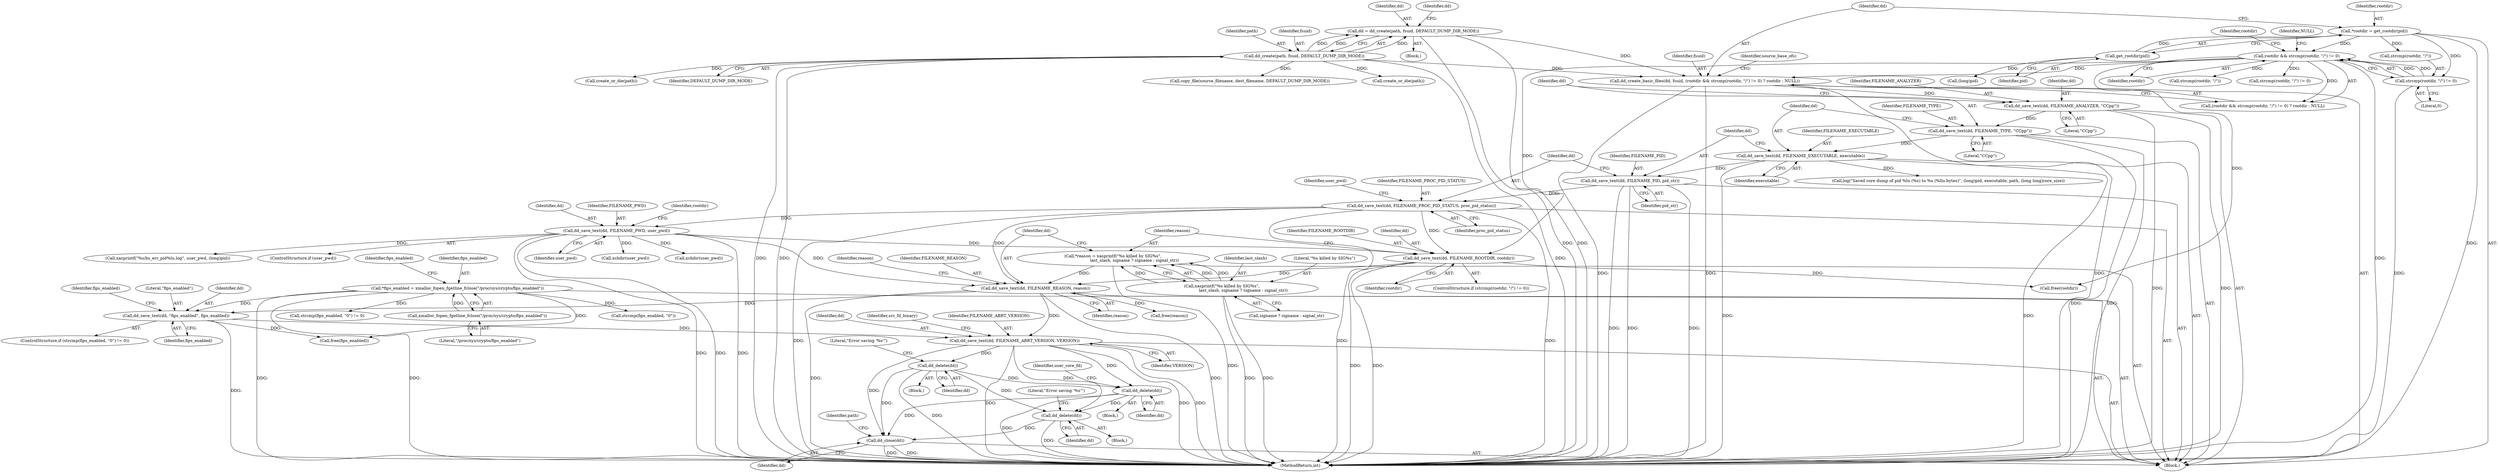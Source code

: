 digraph "0_abrt_80408e9e24a1c10f85fd969e1853e0f192157f92_0@API" {
"1000916" [label="(Call,dd_delete(dd))"];
"1000843" [label="(Call,dd_save_text(dd, FILENAME_ABRT_VERSION, VERSION))"];
"1000837" [label="(Call,dd_save_text(dd, \"fips_enabled\", fips_enabled))"];
"1000803" [label="(Call,dd_save_text(dd, FILENAME_REASON, reason))"];
"1000789" [label="(Call,dd_save_text(dd, FILENAME_ROOTDIR, rootdir))"];
"1000776" [label="(Call,dd_save_text(dd, FILENAME_PWD, user_pwd))"];
"1000770" [label="(Call,dd_save_text(dd, FILENAME_PROC_PID_STATUS, proc_pid_status))"];
"1000766" [label="(Call,dd_save_text(dd, FILENAME_PID, pid_str))"];
"1000762" [label="(Call,dd_save_text(dd, FILENAME_EXECUTABLE, executable))"];
"1000758" [label="(Call,dd_save_text(dd, FILENAME_TYPE, \"CCpp\"))"];
"1000754" [label="(Call,dd_save_text(dd, FILENAME_ANALYZER, \"CCpp\"))"];
"1000629" [label="(Call,dd_create_basic_files(dd, fsuid, (rootdir && strcmp(rootdir, \"/\") != 0) ? rootdir : NULL))"];
"1000615" [label="(Call,dd = dd_create(path, fsuid, DEFAULT_DUMP_DIR_MODE))"];
"1000617" [label="(Call,dd_create(path, fsuid, DEFAULT_DUMP_DIR_MODE))"];
"1000633" [label="(Call,rootdir && strcmp(rootdir, \"/\") != 0)"];
"1000625" [label="(Call,*rootdir = get_rootdir(pid))"];
"1000627" [label="(Call,get_rootdir(pid))"];
"1000635" [label="(Call,strcmp(rootdir, \"/\") != 0)"];
"1000794" [label="(Call,*reason = xasprintf(\"%s killed by SIG%s\",\n                                 last_slash, signame ? signame : signal_str))"];
"1000796" [label="(Call,xasprintf(\"%s killed by SIG%s\",\n                                 last_slash, signame ? signame : signal_str))"];
"1000824" [label="(Call,*fips_enabled = xmalloc_fopen_fgetline_fclose(\"/proc/sys/crypto/fips_enabled\"))"];
"1000826" [label="(Call,xmalloc_fopen_fgetline_fclose(\"/proc/sys/crypto/fips_enabled\"))"];
"1000879" [label="(Call,dd_delete(dd))"];
"1001026" [label="(Call,dd_delete(dd))"];
"1001033" [label="(Call,dd_close(dd))"];
"1000618" [label="(Identifier,path)"];
"1000622" [label="(Identifier,dd)"];
"1000879" [label="(Call,dd_delete(dd))"];
"1001033" [label="(Call,dd_close(dd))"];
"1000923" [label="(Call,xchdir(user_pwd))"];
"1000882" [label="(Literal,\"Error saving '%s'\")"];
"1000796" [label="(Call,xasprintf(\"%s killed by SIG%s\",\n                                 last_slash, signame ? signame : signal_str))"];
"1000953" [label="(Call,xchdir(user_pwd))"];
"1000825" [label="(Identifier,fips_enabled)"];
"1000803" [label="(Call,dd_save_text(dd, FILENAME_REASON, reason))"];
"1000634" [label="(Identifier,rootdir)"];
"1000792" [label="(Identifier,rootdir)"];
"1000759" [label="(Identifier,dd)"];
"1001037" [label="(Identifier,path)"];
"1001026" [label="(Call,dd_delete(dd))"];
"1000829" [label="(Identifier,fips_enabled)"];
"1000760" [label="(Identifier,FILENAME_TYPE)"];
"1000845" [label="(Identifier,FILENAME_ABRT_VERSION)"];
"1000619" [label="(Identifier,fsuid)"];
"1000776" [label="(Call,dd_save_text(dd, FILENAME_PWD, user_pwd))"];
"1000981" [label="(Call,xasprintf(\"%s/hs_err_pid%lu.log\", user_pwd, (long)pid))"];
"1000781" [label="(Identifier,rootdir)"];
"1000785" [label="(Call,strcmp(rootdir, \"/\"))"];
"1000916" [label="(Call,dd_delete(dd))"];
"1000794" [label="(Call,*reason = xasprintf(\"%s killed by SIG%s\",\n                                 last_slash, signame ? signame : signal_str))"];
"1000763" [label="(Identifier,dd)"];
"1000770" [label="(Call,dd_save_text(dd, FILENAME_PROC_PID_STATUS, proc_pid_status))"];
"1000917" [label="(Identifier,dd)"];
"1000764" [label="(Identifier,FILENAME_EXECUTABLE)"];
"1000762" [label="(Call,dd_save_text(dd, FILENAME_EXECUTABLE, executable))"];
"1000889" [label="(Call,create_or_die(path))"];
"1001034" [label="(Identifier,dd)"];
"1001029" [label="(Literal,\"Error saving '%s'\")"];
"1001062" [label="(Call,log(\"Saved core dump of pid %lu (%s) to %s (%llu bytes)\", (long)pid, executable, path, (long long)core_size))"];
"1000855" [label="(Call,create_or_die(path))"];
"1000775" [label="(Identifier,user_pwd)"];
"1000628" [label="(Identifier,pid)"];
"1000777" [label="(Identifier,dd)"];
"1000783" [label="(ControlStructure,if (strcmp(rootdir, \"/\") != 0))"];
"1000790" [label="(Identifier,dd)"];
"1000791" [label="(Identifier,FILENAME_ROOTDIR)"];
"1000755" [label="(Identifier,dd)"];
"1000827" [label="(Literal,\"/proc/sys/crypto/fips_enabled\")"];
"1000808" [label="(Identifier,reason)"];
"1000620" [label="(Identifier,DEFAULT_DUMP_DIR_MODE)"];
"1000768" [label="(Identifier,FILENAME_PID)"];
"1000774" [label="(ControlStructure,if (user_pwd))"];
"1000754" [label="(Call,dd_save_text(dd, FILENAME_ANALYZER, \"CCpp\"))"];
"1000680" [label="(Call,copy_file(source_filename, dest_filename, DEFAULT_DUMP_DIR_MODE))"];
"1000778" [label="(Identifier,FILENAME_PWD)"];
"1000645" [label="(Identifier,source_base_ofs)"];
"1000920" [label="(Identifier,user_core_fd)"];
"1000880" [label="(Identifier,dd)"];
"1000631" [label="(Identifier,fsuid)"];
"1000772" [label="(Identifier,FILENAME_PROC_PID_STATUS)"];
"1000832" [label="(Call,strcmp(fips_enabled, \"0\") != 0)"];
"1000789" [label="(Call,dd_save_text(dd, FILENAME_ROOTDIR, rootdir))"];
"1001027" [label="(Identifier,dd)"];
"1000804" [label="(Identifier,dd)"];
"1000636" [label="(Call,strcmp(rootdir, \"/\"))"];
"1000639" [label="(Literal,0)"];
"1000627" [label="(Call,get_rootdir(pid))"];
"1000826" [label="(Call,xmalloc_fopen_fgetline_fclose(\"/proc/sys/crypto/fips_enabled\"))"];
"1000795" [label="(Identifier,reason)"];
"1000144" [label="(Block,)"];
"1000617" [label="(Call,dd_create(path, fsuid, DEFAULT_DUMP_DIR_MODE))"];
"1000765" [label="(Identifier,executable)"];
"1000837" [label="(Call,dd_save_text(dd, \"fips_enabled\", fips_enabled))"];
"1000616" [label="(Identifier,dd)"];
"1000641" [label="(Identifier,NULL)"];
"1000846" [label="(Identifier,VERSION)"];
"1001025" [label="(Block,)"];
"1000633" [label="(Call,rootdir && strcmp(rootdir, \"/\") != 0)"];
"1000758" [label="(Call,dd_save_text(dd, FILENAME_TYPE, \"CCpp\"))"];
"1000757" [label="(Literal,\"CCpp\")"];
"1000632" [label="(Call,(rootdir && strcmp(rootdir, \"/\") != 0) ? rootdir : NULL)"];
"1000838" [label="(Identifier,dd)"];
"1000807" [label="(Call,free(reason))"];
"1000771" [label="(Identifier,dd)"];
"1000635" [label="(Call,strcmp(rootdir, \"/\") != 0)"];
"1000833" [label="(Call,strcmp(fips_enabled, \"0\"))"];
"1000878" [label="(Block,)"];
"1000761" [label="(Literal,\"CCpp\")"];
"1000797" [label="(Literal,\"%s killed by SIG%s\")"];
"1000767" [label="(Identifier,dd)"];
"1000799" [label="(Call,signame ? signame : signal_str)"];
"1000630" [label="(Identifier,dd)"];
"1000766" [label="(Call,dd_save_text(dd, FILENAME_PID, pid_str))"];
"1000784" [label="(Call,strcmp(rootdir, \"/\") != 0)"];
"1000844" [label="(Identifier,dd)"];
"1000626" [label="(Identifier,rootdir)"];
"1000842" [label="(Identifier,fips_enabled)"];
"1000623" [label="(Block,)"];
"1000913" [label="(Block,)"];
"1000649" [label="(Call,(long)pid)"];
"1000629" [label="(Call,dd_create_basic_files(dd, fsuid, (rootdir && strcmp(rootdir, \"/\") != 0) ? rootdir : NULL))"];
"1000640" [label="(Identifier,rootdir)"];
"1001168" [label="(MethodReturn,int)"];
"1000841" [label="(Call,free(fips_enabled))"];
"1000798" [label="(Identifier,last_slash)"];
"1000773" [label="(Identifier,proc_pid_status)"];
"1000615" [label="(Call,dd = dd_create(path, fsuid, DEFAULT_DUMP_DIR_MODE))"];
"1000625" [label="(Call,*rootdir = get_rootdir(pid))"];
"1000831" [label="(ControlStructure,if (strcmp(fips_enabled, \"0\") != 0))"];
"1001100" [label="(Call,free(rootdir))"];
"1000779" [label="(Identifier,user_pwd)"];
"1000756" [label="(Identifier,FILENAME_ANALYZER)"];
"1000849" [label="(Identifier,src_fd_binary)"];
"1000805" [label="(Identifier,FILENAME_REASON)"];
"1000769" [label="(Identifier,pid_str)"];
"1000824" [label="(Call,*fips_enabled = xmalloc_fopen_fgetline_fclose(\"/proc/sys/crypto/fips_enabled\"))"];
"1000806" [label="(Identifier,reason)"];
"1000843" [label="(Call,dd_save_text(dd, FILENAME_ABRT_VERSION, VERSION))"];
"1000839" [label="(Literal,\"fips_enabled\")"];
"1000840" [label="(Identifier,fips_enabled)"];
"1000916" -> "1000913"  [label="AST: "];
"1000916" -> "1000917"  [label="CFG: "];
"1000917" -> "1000916"  [label="AST: "];
"1000920" -> "1000916"  [label="CFG: "];
"1000916" -> "1001168"  [label="DDG: "];
"1000843" -> "1000916"  [label="DDG: "];
"1000879" -> "1000916"  [label="DDG: "];
"1000916" -> "1001026"  [label="DDG: "];
"1000916" -> "1001033"  [label="DDG: "];
"1000843" -> "1000623"  [label="AST: "];
"1000843" -> "1000846"  [label="CFG: "];
"1000844" -> "1000843"  [label="AST: "];
"1000845" -> "1000843"  [label="AST: "];
"1000846" -> "1000843"  [label="AST: "];
"1000849" -> "1000843"  [label="CFG: "];
"1000843" -> "1001168"  [label="DDG: "];
"1000843" -> "1001168"  [label="DDG: "];
"1000843" -> "1001168"  [label="DDG: "];
"1000837" -> "1000843"  [label="DDG: "];
"1000803" -> "1000843"  [label="DDG: "];
"1000843" -> "1000879"  [label="DDG: "];
"1000843" -> "1001026"  [label="DDG: "];
"1000843" -> "1001033"  [label="DDG: "];
"1000837" -> "1000831"  [label="AST: "];
"1000837" -> "1000840"  [label="CFG: "];
"1000838" -> "1000837"  [label="AST: "];
"1000839" -> "1000837"  [label="AST: "];
"1000840" -> "1000837"  [label="AST: "];
"1000842" -> "1000837"  [label="CFG: "];
"1000837" -> "1001168"  [label="DDG: "];
"1000803" -> "1000837"  [label="DDG: "];
"1000824" -> "1000837"  [label="DDG: "];
"1000837" -> "1000841"  [label="DDG: "];
"1000803" -> "1000623"  [label="AST: "];
"1000803" -> "1000806"  [label="CFG: "];
"1000804" -> "1000803"  [label="AST: "];
"1000805" -> "1000803"  [label="AST: "];
"1000806" -> "1000803"  [label="AST: "];
"1000808" -> "1000803"  [label="CFG: "];
"1000803" -> "1001168"  [label="DDG: "];
"1000803" -> "1001168"  [label="DDG: "];
"1000789" -> "1000803"  [label="DDG: "];
"1000776" -> "1000803"  [label="DDG: "];
"1000770" -> "1000803"  [label="DDG: "];
"1000794" -> "1000803"  [label="DDG: "];
"1000803" -> "1000807"  [label="DDG: "];
"1000789" -> "1000783"  [label="AST: "];
"1000789" -> "1000792"  [label="CFG: "];
"1000790" -> "1000789"  [label="AST: "];
"1000791" -> "1000789"  [label="AST: "];
"1000792" -> "1000789"  [label="AST: "];
"1000795" -> "1000789"  [label="CFG: "];
"1000789" -> "1001168"  [label="DDG: "];
"1000789" -> "1001168"  [label="DDG: "];
"1000776" -> "1000789"  [label="DDG: "];
"1000770" -> "1000789"  [label="DDG: "];
"1000633" -> "1000789"  [label="DDG: "];
"1000789" -> "1001100"  [label="DDG: "];
"1000776" -> "1000774"  [label="AST: "];
"1000776" -> "1000779"  [label="CFG: "];
"1000777" -> "1000776"  [label="AST: "];
"1000778" -> "1000776"  [label="AST: "];
"1000779" -> "1000776"  [label="AST: "];
"1000781" -> "1000776"  [label="CFG: "];
"1000776" -> "1001168"  [label="DDG: "];
"1000776" -> "1001168"  [label="DDG: "];
"1000776" -> "1001168"  [label="DDG: "];
"1000770" -> "1000776"  [label="DDG: "];
"1000776" -> "1000923"  [label="DDG: "];
"1000776" -> "1000953"  [label="DDG: "];
"1000776" -> "1000981"  [label="DDG: "];
"1000770" -> "1000623"  [label="AST: "];
"1000770" -> "1000773"  [label="CFG: "];
"1000771" -> "1000770"  [label="AST: "];
"1000772" -> "1000770"  [label="AST: "];
"1000773" -> "1000770"  [label="AST: "];
"1000775" -> "1000770"  [label="CFG: "];
"1000770" -> "1001168"  [label="DDG: "];
"1000770" -> "1001168"  [label="DDG: "];
"1000770" -> "1001168"  [label="DDG: "];
"1000766" -> "1000770"  [label="DDG: "];
"1000766" -> "1000623"  [label="AST: "];
"1000766" -> "1000769"  [label="CFG: "];
"1000767" -> "1000766"  [label="AST: "];
"1000768" -> "1000766"  [label="AST: "];
"1000769" -> "1000766"  [label="AST: "];
"1000771" -> "1000766"  [label="CFG: "];
"1000766" -> "1001168"  [label="DDG: "];
"1000766" -> "1001168"  [label="DDG: "];
"1000766" -> "1001168"  [label="DDG: "];
"1000762" -> "1000766"  [label="DDG: "];
"1000762" -> "1000623"  [label="AST: "];
"1000762" -> "1000765"  [label="CFG: "];
"1000763" -> "1000762"  [label="AST: "];
"1000764" -> "1000762"  [label="AST: "];
"1000765" -> "1000762"  [label="AST: "];
"1000767" -> "1000762"  [label="CFG: "];
"1000762" -> "1001168"  [label="DDG: "];
"1000762" -> "1001168"  [label="DDG: "];
"1000758" -> "1000762"  [label="DDG: "];
"1000762" -> "1001062"  [label="DDG: "];
"1000758" -> "1000623"  [label="AST: "];
"1000758" -> "1000761"  [label="CFG: "];
"1000759" -> "1000758"  [label="AST: "];
"1000760" -> "1000758"  [label="AST: "];
"1000761" -> "1000758"  [label="AST: "];
"1000763" -> "1000758"  [label="CFG: "];
"1000758" -> "1001168"  [label="DDG: "];
"1000758" -> "1001168"  [label="DDG: "];
"1000754" -> "1000758"  [label="DDG: "];
"1000754" -> "1000623"  [label="AST: "];
"1000754" -> "1000757"  [label="CFG: "];
"1000755" -> "1000754"  [label="AST: "];
"1000756" -> "1000754"  [label="AST: "];
"1000757" -> "1000754"  [label="AST: "];
"1000759" -> "1000754"  [label="CFG: "];
"1000754" -> "1001168"  [label="DDG: "];
"1000754" -> "1001168"  [label="DDG: "];
"1000629" -> "1000754"  [label="DDG: "];
"1000629" -> "1000623"  [label="AST: "];
"1000629" -> "1000632"  [label="CFG: "];
"1000630" -> "1000629"  [label="AST: "];
"1000631" -> "1000629"  [label="AST: "];
"1000632" -> "1000629"  [label="AST: "];
"1000645" -> "1000629"  [label="CFG: "];
"1000629" -> "1001168"  [label="DDG: "];
"1000629" -> "1001168"  [label="DDG: "];
"1000629" -> "1001168"  [label="DDG: "];
"1000615" -> "1000629"  [label="DDG: "];
"1000617" -> "1000629"  [label="DDG: "];
"1000633" -> "1000629"  [label="DDG: "];
"1000615" -> "1000144"  [label="AST: "];
"1000615" -> "1000617"  [label="CFG: "];
"1000616" -> "1000615"  [label="AST: "];
"1000617" -> "1000615"  [label="AST: "];
"1000622" -> "1000615"  [label="CFG: "];
"1000615" -> "1001168"  [label="DDG: "];
"1000615" -> "1001168"  [label="DDG: "];
"1000617" -> "1000615"  [label="DDG: "];
"1000617" -> "1000615"  [label="DDG: "];
"1000617" -> "1000615"  [label="DDG: "];
"1000617" -> "1000620"  [label="CFG: "];
"1000618" -> "1000617"  [label="AST: "];
"1000619" -> "1000617"  [label="AST: "];
"1000620" -> "1000617"  [label="AST: "];
"1000617" -> "1001168"  [label="DDG: "];
"1000617" -> "1001168"  [label="DDG: "];
"1000617" -> "1001168"  [label="DDG: "];
"1000617" -> "1000680"  [label="DDG: "];
"1000617" -> "1000855"  [label="DDG: "];
"1000617" -> "1000889"  [label="DDG: "];
"1000633" -> "1000632"  [label="AST: "];
"1000633" -> "1000634"  [label="CFG: "];
"1000633" -> "1000635"  [label="CFG: "];
"1000634" -> "1000633"  [label="AST: "];
"1000635" -> "1000633"  [label="AST: "];
"1000640" -> "1000633"  [label="CFG: "];
"1000641" -> "1000633"  [label="CFG: "];
"1000633" -> "1001168"  [label="DDG: "];
"1000625" -> "1000633"  [label="DDG: "];
"1000635" -> "1000633"  [label="DDG: "];
"1000635" -> "1000633"  [label="DDG: "];
"1000633" -> "1000632"  [label="DDG: "];
"1000633" -> "1000784"  [label="DDG: "];
"1000633" -> "1000785"  [label="DDG: "];
"1000633" -> "1001100"  [label="DDG: "];
"1000625" -> "1000623"  [label="AST: "];
"1000625" -> "1000627"  [label="CFG: "];
"1000626" -> "1000625"  [label="AST: "];
"1000627" -> "1000625"  [label="AST: "];
"1000630" -> "1000625"  [label="CFG: "];
"1000625" -> "1001168"  [label="DDG: "];
"1000627" -> "1000625"  [label="DDG: "];
"1000625" -> "1000635"  [label="DDG: "];
"1000625" -> "1000636"  [label="DDG: "];
"1000627" -> "1000628"  [label="CFG: "];
"1000628" -> "1000627"  [label="AST: "];
"1000627" -> "1000649"  [label="DDG: "];
"1000635" -> "1000639"  [label="CFG: "];
"1000636" -> "1000635"  [label="AST: "];
"1000639" -> "1000635"  [label="AST: "];
"1000635" -> "1001168"  [label="DDG: "];
"1000794" -> "1000623"  [label="AST: "];
"1000794" -> "1000796"  [label="CFG: "];
"1000795" -> "1000794"  [label="AST: "];
"1000796" -> "1000794"  [label="AST: "];
"1000804" -> "1000794"  [label="CFG: "];
"1000794" -> "1001168"  [label="DDG: "];
"1000796" -> "1000794"  [label="DDG: "];
"1000796" -> "1000794"  [label="DDG: "];
"1000796" -> "1000794"  [label="DDG: "];
"1000796" -> "1000799"  [label="CFG: "];
"1000797" -> "1000796"  [label="AST: "];
"1000798" -> "1000796"  [label="AST: "];
"1000799" -> "1000796"  [label="AST: "];
"1000796" -> "1001168"  [label="DDG: "];
"1000796" -> "1001168"  [label="DDG: "];
"1000824" -> "1000623"  [label="AST: "];
"1000824" -> "1000826"  [label="CFG: "];
"1000825" -> "1000824"  [label="AST: "];
"1000826" -> "1000824"  [label="AST: "];
"1000829" -> "1000824"  [label="CFG: "];
"1000824" -> "1001168"  [label="DDG: "];
"1000824" -> "1001168"  [label="DDG: "];
"1000826" -> "1000824"  [label="DDG: "];
"1000824" -> "1000832"  [label="DDG: "];
"1000824" -> "1000833"  [label="DDG: "];
"1000824" -> "1000841"  [label="DDG: "];
"1000826" -> "1000827"  [label="CFG: "];
"1000827" -> "1000826"  [label="AST: "];
"1000879" -> "1000878"  [label="AST: "];
"1000879" -> "1000880"  [label="CFG: "];
"1000880" -> "1000879"  [label="AST: "];
"1000882" -> "1000879"  [label="CFG: "];
"1000879" -> "1001168"  [label="DDG: "];
"1000879" -> "1001026"  [label="DDG: "];
"1000879" -> "1001033"  [label="DDG: "];
"1001026" -> "1001025"  [label="AST: "];
"1001026" -> "1001027"  [label="CFG: "];
"1001027" -> "1001026"  [label="AST: "];
"1001029" -> "1001026"  [label="CFG: "];
"1001026" -> "1001168"  [label="DDG: "];
"1001026" -> "1001033"  [label="DDG: "];
"1001033" -> "1000623"  [label="AST: "];
"1001033" -> "1001034"  [label="CFG: "];
"1001034" -> "1001033"  [label="AST: "];
"1001037" -> "1001033"  [label="CFG: "];
"1001033" -> "1001168"  [label="DDG: "];
"1001033" -> "1001168"  [label="DDG: "];
}
